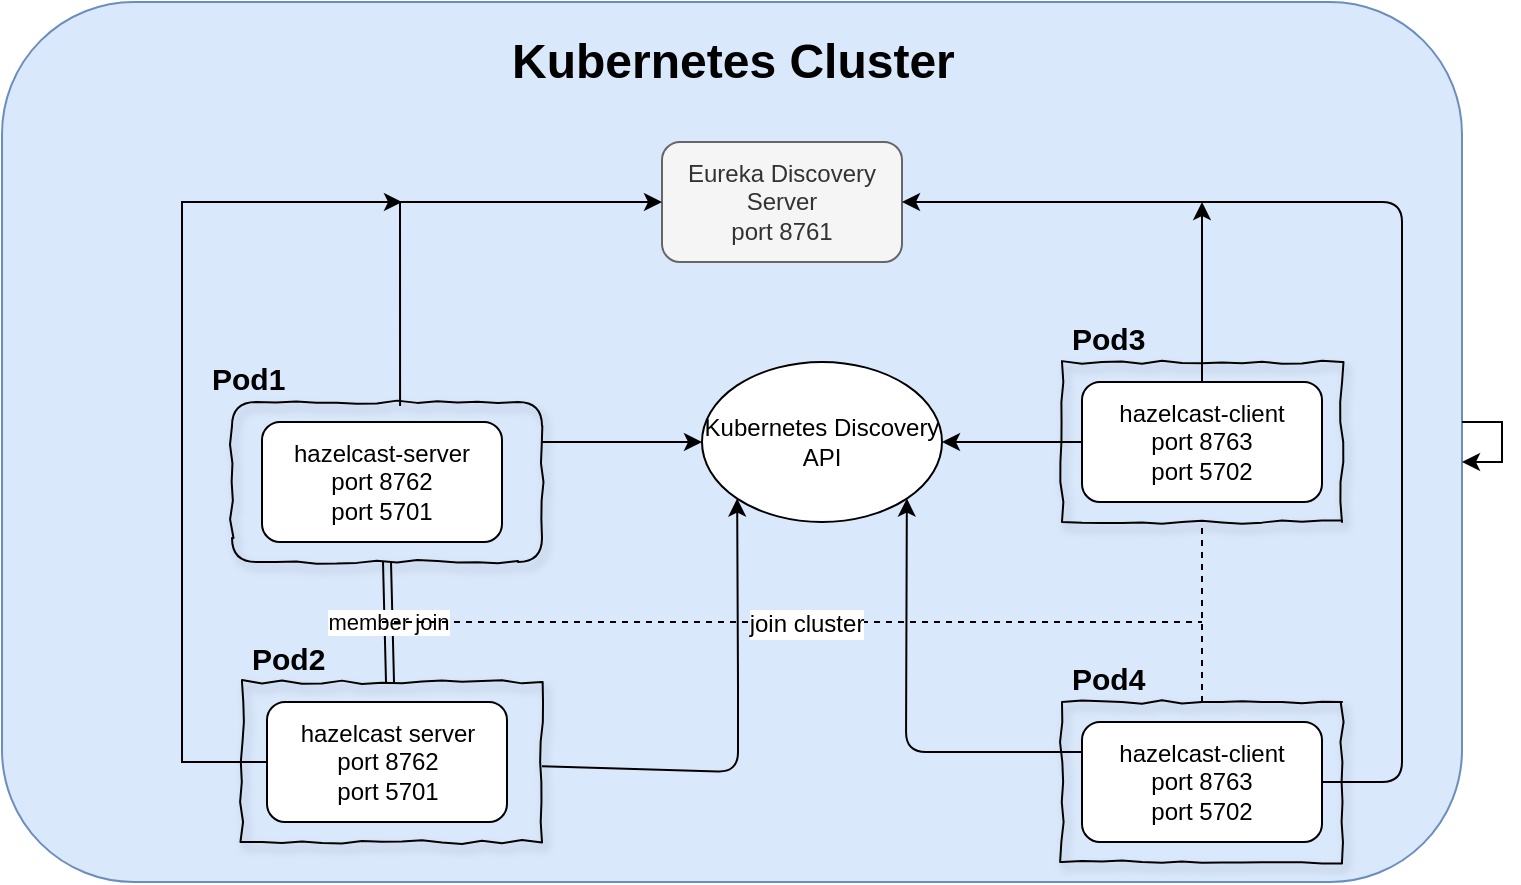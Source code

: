 <mxfile pages="1" version="11.2.2" type="github"><diagram id="W2DKYbe6JDErN1ZxlEYk" name="Page-1"><mxGraphModel dx="946" dy="616" grid="1" gridSize="10" guides="1" tooltips="1" connect="1" arrows="1" fold="1" page="1" pageScale="1" pageWidth="850" pageHeight="1100" math="0" shadow="0"><root><mxCell id="0"/><mxCell id="1" parent="0"/><mxCell id="juEd_Kfo5TLLBd4wH1Lx-2" value="" style="rounded=1;whiteSpace=wrap;html=1;align=center;fillColor=#dae8fc;strokeColor=#6c8ebf;" vertex="1" parent="1"><mxGeometry x="90" y="490" width="730" height="440" as="geometry"/></mxCell><mxCell id="juEd_Kfo5TLLBd4wH1Lx-4" value="&lt;h1&gt;Kubernetes Cluster&lt;/h1&gt;" style="text;html=1;strokeColor=none;fillColor=none;spacing=5;spacingTop=-20;whiteSpace=wrap;overflow=hidden;rounded=0;" vertex="1" parent="1"><mxGeometry x="340" y="500" width="250" height="30" as="geometry"/></mxCell><mxCell id="juEd_Kfo5TLLBd4wH1Lx-9" value="Kubernetes Discovery API" style="ellipse;whiteSpace=wrap;html=1;" vertex="1" parent="1"><mxGeometry x="440" y="670" width="120" height="80" as="geometry"/></mxCell><mxCell id="juEd_Kfo5TLLBd4wH1Lx-10" value="Eureka Discovery Server&lt;br&gt;port 8761" style="rounded=1;whiteSpace=wrap;html=1;fillColor=#f5f5f5;strokeColor=#666666;fontColor=#333333;" vertex="1" parent="1"><mxGeometry x="420" y="560" width="120" height="60" as="geometry"/></mxCell><mxCell id="juEd_Kfo5TLLBd4wH1Lx-16" value="" style="edgeStyle=orthogonalEdgeStyle;rounded=0;orthogonalLoop=1;jettySize=auto;html=1;exitX=0.619;exitY=1.1;exitDx=0;exitDy=0;exitPerimeter=0;" edge="1" parent="1" source="juEd_Kfo5TLLBd4wH1Lx-50"><mxGeometry relative="1" as="geometry"><mxPoint x="290" y="590" as="targetPoint"/><Array as="points"><mxPoint x="289" y="590"/></Array></mxGeometry></mxCell><mxCell id="juEd_Kfo5TLLBd4wH1Lx-11" value="hazelcast-server&lt;br&gt;port 8762&lt;br&gt;port 5701" style="rounded=1;whiteSpace=wrap;html=1;" vertex="1" parent="1"><mxGeometry x="220" y="700" width="120" height="60" as="geometry"/></mxCell><mxCell id="juEd_Kfo5TLLBd4wH1Lx-26" style="edgeStyle=orthogonalEdgeStyle;rounded=0;orthogonalLoop=1;jettySize=auto;html=1;exitX=0;exitY=0.5;exitDx=0;exitDy=0;entryX=0;entryY=0.5;entryDx=0;entryDy=0;" edge="1" parent="1" source="juEd_Kfo5TLLBd4wH1Lx-12" target="juEd_Kfo5TLLBd4wH1Lx-10"><mxGeometry relative="1" as="geometry"><Array as="points"><mxPoint x="180" y="870"/><mxPoint x="180" y="590"/></Array></mxGeometry></mxCell><mxCell id="juEd_Kfo5TLLBd4wH1Lx-12" value="hazelcast server&lt;br&gt;port 8762&lt;br&gt;port 5701" style="rounded=1;whiteSpace=wrap;html=1;" vertex="1" parent="1"><mxGeometry x="222.5" y="840" width="120" height="60" as="geometry"/></mxCell><mxCell id="juEd_Kfo5TLLBd4wH1Lx-38" style="edgeStyle=orthogonalEdgeStyle;rounded=0;orthogonalLoop=1;jettySize=auto;html=1;" edge="1" parent="1" source="juEd_Kfo5TLLBd4wH1Lx-13"><mxGeometry relative="1" as="geometry"><mxPoint x="690" y="590" as="targetPoint"/></mxGeometry></mxCell><mxCell id="juEd_Kfo5TLLBd4wH1Lx-13" value="hazelcast-client&lt;br&gt;port 8763&lt;br&gt;port 5702" style="rounded=1;whiteSpace=wrap;html=1;" vertex="1" parent="1"><mxGeometry x="630" y="680" width="120" height="60" as="geometry"/></mxCell><mxCell id="juEd_Kfo5TLLBd4wH1Lx-14" value="hazelcast-client&lt;br&gt;port 8763&lt;br&gt;port 5702" style="rounded=1;whiteSpace=wrap;html=1;" vertex="1" parent="1"><mxGeometry x="630" y="850" width="120" height="60" as="geometry"/></mxCell><mxCell id="juEd_Kfo5TLLBd4wH1Lx-30" style="edgeStyle=orthogonalEdgeStyle;rounded=0;orthogonalLoop=1;jettySize=auto;html=1;" edge="1" parent="1" source="juEd_Kfo5TLLBd4wH1Lx-2" target="juEd_Kfo5TLLBd4wH1Lx-2"><mxGeometry relative="1" as="geometry"/></mxCell><mxCell id="juEd_Kfo5TLLBd4wH1Lx-32" value="" style="endArrow=classic;html=1;entryX=0;entryY=0.5;entryDx=0;entryDy=0;exitX=1;exitY=0.25;exitDx=0;exitDy=0;" edge="1" parent="1" source="juEd_Kfo5TLLBd4wH1Lx-42" target="juEd_Kfo5TLLBd4wH1Lx-9"><mxGeometry width="50" height="50" relative="1" as="geometry"><mxPoint x="320" y="780" as="sourcePoint"/><mxPoint x="370" y="730" as="targetPoint"/><Array as="points"/></mxGeometry></mxCell><mxCell id="juEd_Kfo5TLLBd4wH1Lx-33" value="" style="endArrow=classic;html=1;entryX=0;entryY=1;entryDx=0;entryDy=0;" edge="1" parent="1" source="juEd_Kfo5TLLBd4wH1Lx-43" target="juEd_Kfo5TLLBd4wH1Lx-9"><mxGeometry width="50" height="50" relative="1" as="geometry"><mxPoint x="70" y="1000" as="sourcePoint"/><mxPoint x="120" y="950" as="targetPoint"/><Array as="points"><mxPoint x="458" y="875"/><mxPoint x="458" y="845"/><mxPoint x="458" y="830"/></Array></mxGeometry></mxCell><mxCell id="juEd_Kfo5TLLBd4wH1Lx-34" value="" style="endArrow=classic;html=1;entryX=1;entryY=0.5;entryDx=0;entryDy=0;exitX=0;exitY=0.5;exitDx=0;exitDy=0;" edge="1" parent="1" source="juEd_Kfo5TLLBd4wH1Lx-13" target="juEd_Kfo5TLLBd4wH1Lx-9"><mxGeometry width="50" height="50" relative="1" as="geometry"><mxPoint x="70" y="1000" as="sourcePoint"/><mxPoint x="120" y="950" as="targetPoint"/></mxGeometry></mxCell><mxCell id="juEd_Kfo5TLLBd4wH1Lx-35" value="" style="endArrow=classic;html=1;entryX=1;entryY=1;entryDx=0;entryDy=0;exitX=0;exitY=0.25;exitDx=0;exitDy=0;" edge="1" parent="1" source="juEd_Kfo5TLLBd4wH1Lx-14" target="juEd_Kfo5TLLBd4wH1Lx-9"><mxGeometry width="50" height="50" relative="1" as="geometry"><mxPoint x="70" y="1000" as="sourcePoint"/><mxPoint x="120" y="950" as="targetPoint"/><Array as="points"><mxPoint x="542" y="865"/></Array></mxGeometry></mxCell><mxCell id="juEd_Kfo5TLLBd4wH1Lx-37" value="" style="endArrow=classic;html=1;exitX=1;exitY=0.5;exitDx=0;exitDy=0;entryX=1;entryY=0.5;entryDx=0;entryDy=0;" edge="1" parent="1" source="juEd_Kfo5TLLBd4wH1Lx-14" target="juEd_Kfo5TLLBd4wH1Lx-10"><mxGeometry width="50" height="50" relative="1" as="geometry"><mxPoint x="70" y="1000" as="sourcePoint"/><mxPoint x="690" y="620" as="targetPoint"/><Array as="points"><mxPoint x="790" y="880"/><mxPoint x="790" y="720"/><mxPoint x="790" y="650"/><mxPoint x="790" y="590"/></Array></mxGeometry></mxCell><mxCell id="juEd_Kfo5TLLBd4wH1Lx-42" value="" style="rounded=1;whiteSpace=wrap;html=1;fillColor=none;gradientColor=#ffffff;glass=1;shadow=1;comic=1;" vertex="1" parent="1"><mxGeometry x="205" y="690" width="155" height="80" as="geometry"/></mxCell><mxCell id="juEd_Kfo5TLLBd4wH1Lx-43" value="" style="rounded=0;whiteSpace=wrap;html=1;shadow=1;glass=1;comic=1;fillColor=none;gradientColor=#ffffff;" vertex="1" parent="1"><mxGeometry x="210" y="830" width="150" height="80" as="geometry"/></mxCell><mxCell id="juEd_Kfo5TLLBd4wH1Lx-44" value="" style="rounded=0;whiteSpace=wrap;html=1;shadow=1;glass=1;comic=1;fillColor=none;gradientColor=#ffffff;" vertex="1" parent="1"><mxGeometry x="620" y="840" width="140" height="80" as="geometry"/></mxCell><mxCell id="juEd_Kfo5TLLBd4wH1Lx-45" value="" style="rounded=0;whiteSpace=wrap;html=1;shadow=1;glass=1;comic=1;fillColor=none;gradientColor=#ffffff;" vertex="1" parent="1"><mxGeometry x="620" y="670" width="140" height="80" as="geometry"/></mxCell><mxCell id="juEd_Kfo5TLLBd4wH1Lx-46" value="member join" style="shape=link;html=1;entryX=0.5;entryY=1;entryDx=0;entryDy=0;" edge="1" parent="1" source="juEd_Kfo5TLLBd4wH1Lx-43" target="juEd_Kfo5TLLBd4wH1Lx-42"><mxGeometry width="50" height="50" relative="1" as="geometry"><mxPoint x="70" y="1000" as="sourcePoint"/><mxPoint x="120" y="950" as="targetPoint"/></mxGeometry></mxCell><mxCell id="juEd_Kfo5TLLBd4wH1Lx-47" value="" style="endArrow=none;dashed=1;html=1;entryX=0.5;entryY=1;entryDx=0;entryDy=0;exitX=0.5;exitY=1;exitDx=0;exitDy=0;" edge="1" parent="1" source="juEd_Kfo5TLLBd4wH1Lx-54" target="juEd_Kfo5TLLBd4wH1Lx-45"><mxGeometry width="50" height="50" relative="1" as="geometry"><mxPoint x="70" y="1000" as="sourcePoint"/><mxPoint x="120" y="950" as="targetPoint"/></mxGeometry></mxCell><mxCell id="juEd_Kfo5TLLBd4wH1Lx-48" value="" style="endArrow=none;dashed=1;html=1;" edge="1" parent="1"><mxGeometry width="50" height="50" relative="1" as="geometry"><mxPoint x="280" y="800" as="sourcePoint"/><mxPoint x="690" y="800" as="targetPoint"/></mxGeometry></mxCell><mxCell id="juEd_Kfo5TLLBd4wH1Lx-49" value="join cluster" style="text;html=1;resizable=0;points=[];align=center;verticalAlign=middle;labelBackgroundColor=#ffffff;" vertex="1" connectable="0" parent="juEd_Kfo5TLLBd4wH1Lx-48"><mxGeometry x="0.034" y="-1" relative="1" as="geometry"><mxPoint as="offset"/></mxGeometry></mxCell><mxCell id="juEd_Kfo5TLLBd4wH1Lx-50" value="&lt;h1 style=&quot;font-size: 15px&quot;&gt;Pod1&lt;/h1&gt;" style="text;html=1;strokeColor=none;fillColor=none;spacing=5;spacingTop=-20;whiteSpace=wrap;overflow=hidden;rounded=0;shadow=1;glass=1;comic=1;" vertex="1" parent="1"><mxGeometry x="190" y="670" width="160" height="20" as="geometry"/></mxCell><mxCell id="juEd_Kfo5TLLBd4wH1Lx-52" value="&lt;h1 style=&quot;font-size: 15px&quot;&gt;Pod3&lt;/h1&gt;" style="text;html=1;strokeColor=none;fillColor=none;spacing=5;spacingTop=-20;whiteSpace=wrap;overflow=hidden;rounded=0;shadow=1;glass=1;comic=1;" vertex="1" parent="1"><mxGeometry x="620" y="650" width="160" height="20" as="geometry"/></mxCell><mxCell id="juEd_Kfo5TLLBd4wH1Lx-53" value="&lt;h1 style=&quot;font-size: 15px&quot;&gt;Pod2&lt;/h1&gt;" style="text;html=1;strokeColor=none;fillColor=none;spacing=5;spacingTop=-20;whiteSpace=wrap;overflow=hidden;rounded=0;shadow=1;glass=1;comic=1;" vertex="1" parent="1"><mxGeometry x="210" y="810" width="160" height="20" as="geometry"/></mxCell><mxCell id="juEd_Kfo5TLLBd4wH1Lx-54" value="&lt;h1 style=&quot;font-size: 15px&quot;&gt;Pod4&lt;/h1&gt;" style="text;html=1;strokeColor=none;fillColor=none;spacing=5;spacingTop=-20;whiteSpace=wrap;overflow=hidden;rounded=0;shadow=1;glass=1;comic=1;" vertex="1" parent="1"><mxGeometry x="620" y="820" width="140" height="20" as="geometry"/></mxCell><mxCell id="juEd_Kfo5TLLBd4wH1Lx-55" value="" style="endArrow=none;dashed=1;html=1;entryX=0.5;entryY=1;entryDx=0;entryDy=0;exitX=0.5;exitY=0;exitDx=0;exitDy=0;" edge="1" parent="1" source="juEd_Kfo5TLLBd4wH1Lx-44" target="juEd_Kfo5TLLBd4wH1Lx-54"><mxGeometry width="50" height="50" relative="1" as="geometry"><mxPoint x="690" y="840" as="sourcePoint"/><mxPoint x="690" y="750" as="targetPoint"/></mxGeometry></mxCell></root></mxGraphModel></diagram></mxfile>